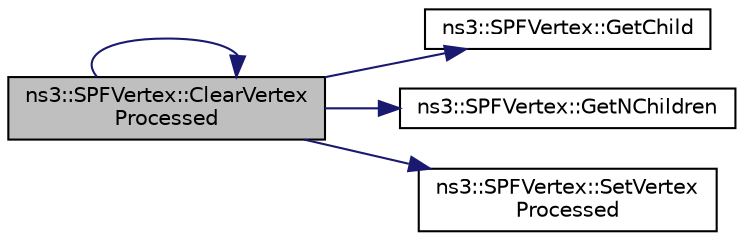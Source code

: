 digraph "ns3::SPFVertex::ClearVertexProcessed"
{
 // LATEX_PDF_SIZE
  edge [fontname="Helvetica",fontsize="10",labelfontname="Helvetica",labelfontsize="10"];
  node [fontname="Helvetica",fontsize="10",shape=record];
  rankdir="LR";
  Node1 [label="ns3::SPFVertex::ClearVertex\lProcessed",height=0.2,width=0.4,color="black", fillcolor="grey75", style="filled", fontcolor="black",tooltip="Clear the value of the VertexProcessed flag."];
  Node1 -> Node1 [color="midnightblue",fontsize="10",style="solid",fontname="Helvetica"];
  Node1 -> Node2 [color="midnightblue",fontsize="10",style="solid",fontname="Helvetica"];
  Node2 [label="ns3::SPFVertex::GetChild",height=0.2,width=0.4,color="black", fillcolor="white", style="filled",URL="$classns3_1_1_s_p_f_vertex.html#a31fc3e9c450c12ca3e4d2f81d3811e10",tooltip="Get a borrowed SPFVertex pointer to the specified child of \"this\" SPFVertex."];
  Node1 -> Node3 [color="midnightblue",fontsize="10",style="solid",fontname="Helvetica"];
  Node3 [label="ns3::SPFVertex::GetNChildren",height=0.2,width=0.4,color="black", fillcolor="white", style="filled",URL="$classns3_1_1_s_p_f_vertex.html#a9014183b06c1efc2a1ab9e3c184e447b",tooltip="Get the number of children of \"this\" SPFVertex."];
  Node1 -> Node4 [color="midnightblue",fontsize="10",style="solid",fontname="Helvetica"];
  Node4 [label="ns3::SPFVertex::SetVertex\lProcessed",height=0.2,width=0.4,color="black", fillcolor="white", style="filled",URL="$classns3_1_1_s_p_f_vertex.html#a87162c9bbf4580752a5b6a1b284c1c3d",tooltip="Set the value of the VertexProcessed flag."];
}
